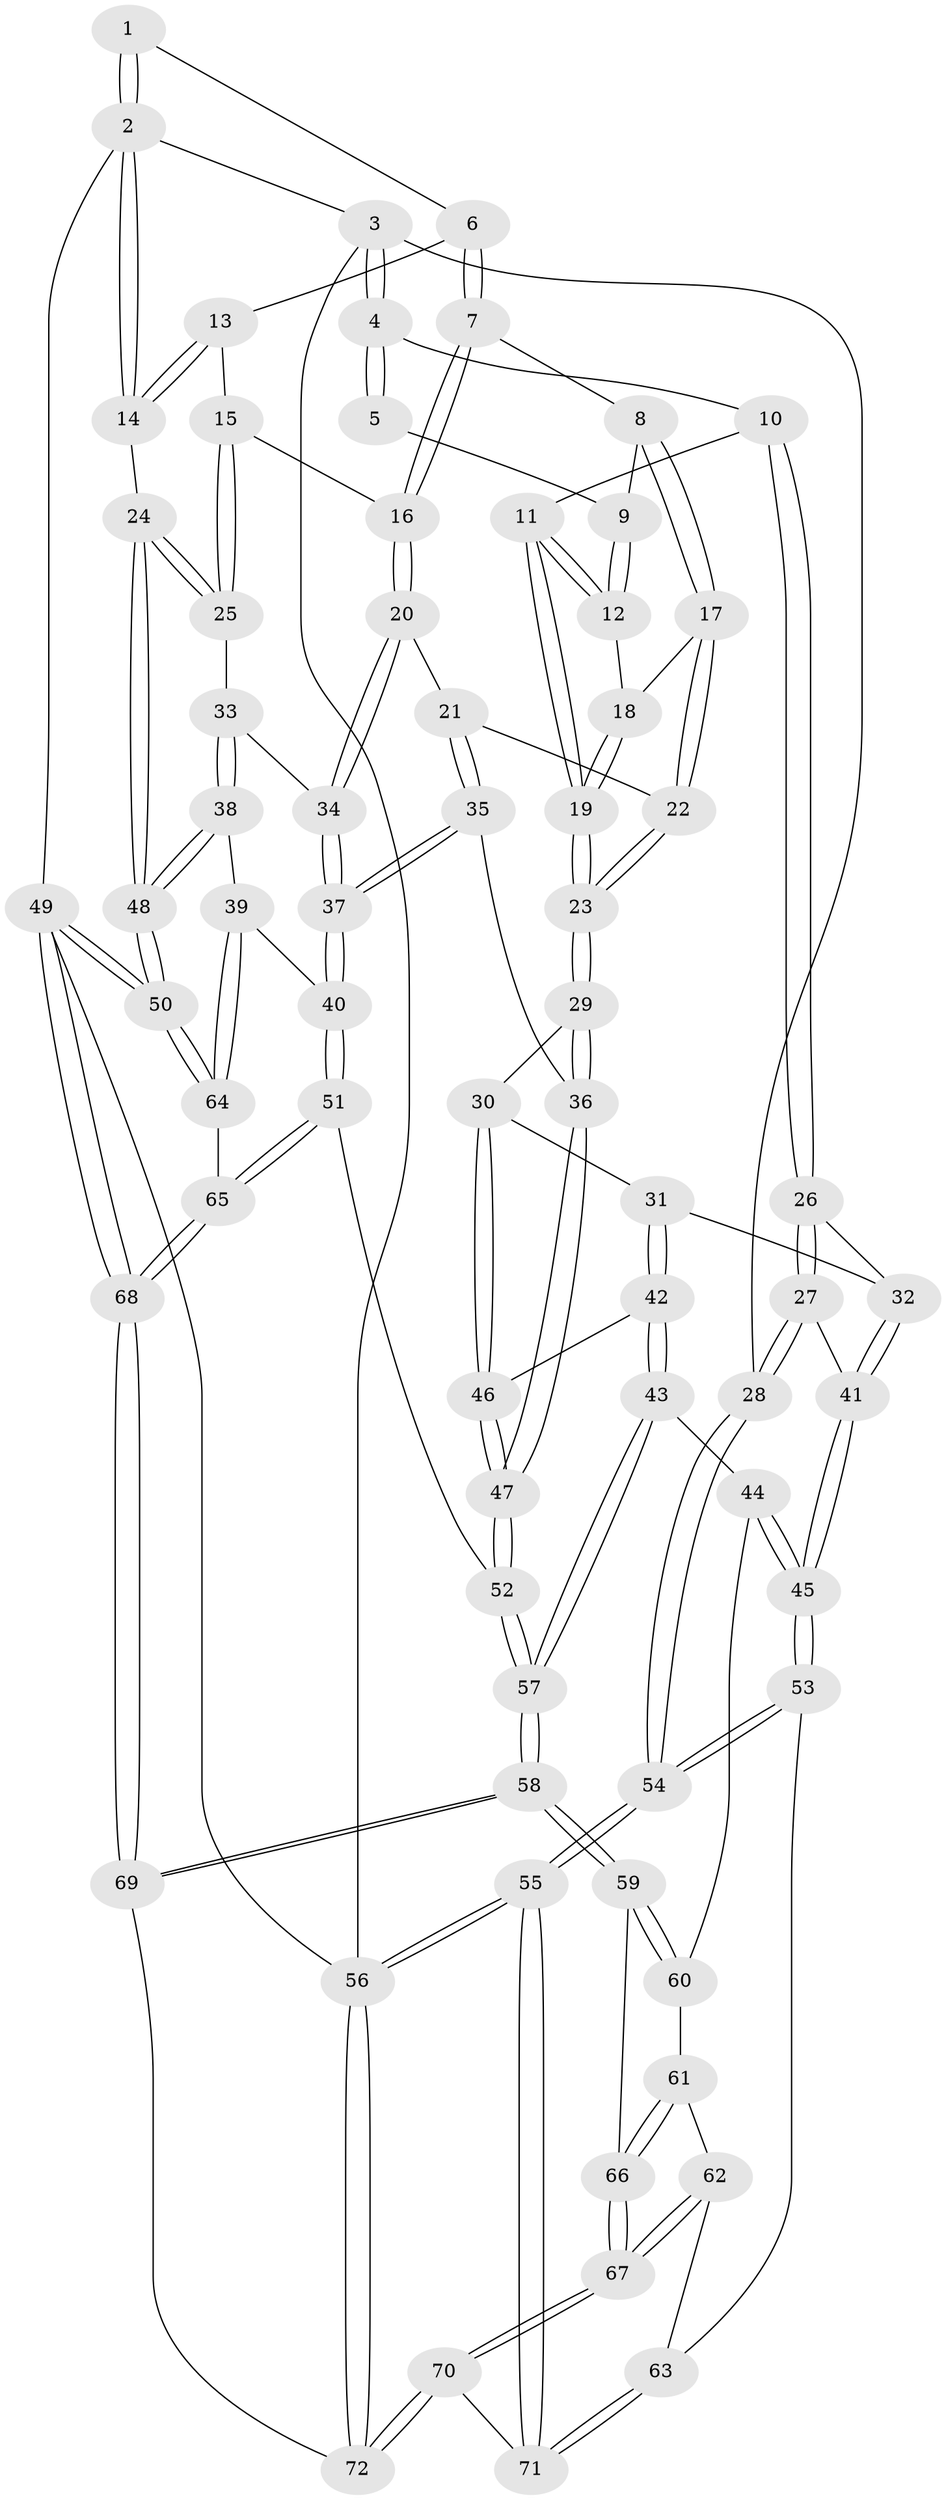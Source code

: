 // coarse degree distribution, {5: 0.13636363636363635, 4: 0.45454545454545453, 2: 0.045454545454545456, 3: 0.3181818181818182, 6: 0.045454545454545456}
// Generated by graph-tools (version 1.1) at 2025/21/03/04/25 18:21:13]
// undirected, 72 vertices, 177 edges
graph export_dot {
graph [start="1"]
  node [color=gray90,style=filled];
  1 [pos="+0.6621927915736853+0"];
  2 [pos="+1+0"];
  3 [pos="+0+0"];
  4 [pos="+0+0"];
  5 [pos="+0.5136168224232055+0"];
  6 [pos="+0.7345847255103166+0.0331435949715258"];
  7 [pos="+0.7072276911122768+0.14133739740344586"];
  8 [pos="+0.5417737940460241+0.14484222298513316"];
  9 [pos="+0.5024151908761496+0"];
  10 [pos="+0.218540700108071+0.16376568179723333"];
  11 [pos="+0.2833345558761497+0.16688504908671456"];
  12 [pos="+0.37710888933878767+0.14093372920384234"];
  13 [pos="+0.8492268327891149+0.07899612385000965"];
  14 [pos="+1+0.17523717774383443"];
  15 [pos="+0.8105965256387452+0.2276707730983529"];
  16 [pos="+0.7292838633620012+0.23455435981747796"];
  17 [pos="+0.5223847579974741+0.17631724540179863"];
  18 [pos="+0.42164201007605234+0.16673045911645068"];
  19 [pos="+0.4311363282998799+0.3365046061465301"];
  20 [pos="+0.7174420287226814+0.25935850575247343"];
  21 [pos="+0.6718021122907978+0.29945593843308627"];
  22 [pos="+0.5326361060790452+0.2227006775814189"];
  23 [pos="+0.43869765349570916+0.3526047870420646"];
  24 [pos="+1+0.2145555363136584"];
  25 [pos="+1+0.235802136820855"];
  26 [pos="+0.18768797351133287+0.2887747067519771"];
  27 [pos="+0+0.38412532934487703"];
  28 [pos="+0+0.3762930623522864"];
  29 [pos="+0.43770427393278727+0.3711045913770653"];
  30 [pos="+0.4373544864305099+0.37125728385361934"];
  31 [pos="+0.26445588497583167+0.3770420072314596"];
  32 [pos="+0.2609185197215962+0.37553397681372913"];
  33 [pos="+0.881584499290708+0.3892440408078945"];
  34 [pos="+0.8294393654265892+0.37091632564876215"];
  35 [pos="+0.6189203103241671+0.4431160569560496"];
  36 [pos="+0.5733455279194167+0.4509233746163578"];
  37 [pos="+0.6619348673365574+0.47440434896697137"];
  38 [pos="+0.8203037421588633+0.5991926046454642"];
  39 [pos="+0.8075119416942633+0.6076460788198363"];
  40 [pos="+0.7809104252720679+0.6037790701706192"];
  41 [pos="+0.15134893759828014+0.5417436065225057"];
  42 [pos="+0.3233801574382482+0.576004082223166"];
  43 [pos="+0.25164611747394644+0.6325667818424042"];
  44 [pos="+0.24763443659876913+0.6343511745728805"];
  45 [pos="+0.1833125176571082+0.6416071189654098"];
  46 [pos="+0.34259016451215846+0.571376155412765"];
  47 [pos="+0.4860191271588319+0.6051614276280013"];
  48 [pos="+1+0.5439907649816981"];
  49 [pos="+1+1"];
  50 [pos="+1+0.8867542322816745"];
  51 [pos="+0.6704222804829583+0.692197885505164"];
  52 [pos="+0.5256144701552476+0.7295769355231527"];
  53 [pos="+0.09286302398814769+0.7389632422173464"];
  54 [pos="+0+0.8985698442988869"];
  55 [pos="+0+1"];
  56 [pos="+0+1"];
  57 [pos="+0.5030262780598784+0.7740493483516856"];
  58 [pos="+0.49946632892828563+0.7886910204260891"];
  59 [pos="+0.45898999675883534+0.7924568109799003"];
  60 [pos="+0.30825627387896787+0.7376184516590882"];
  61 [pos="+0.3114740229284216+0.8028878606270136"];
  62 [pos="+0.30016456932695396+0.812459163718164"];
  63 [pos="+0.19962268632086702+0.8069691218690787"];
  64 [pos="+0.8967600070948425+0.839045411615607"];
  65 [pos="+0.7486520145583018+0.9684493499816568"];
  66 [pos="+0.3919784345584083+0.8114335823185188"];
  67 [pos="+0.3123719432460207+0.8957129791341235"];
  68 [pos="+0.6211849606213451+1"];
  69 [pos="+0.5836209419154623+1"];
  70 [pos="+0.30496271560803284+0.9233586761117304"];
  71 [pos="+0.27351661702815533+0.9207120191958345"];
  72 [pos="+0.5669828013520418+1"];
  1 -- 2;
  1 -- 2;
  1 -- 6;
  2 -- 3;
  2 -- 14;
  2 -- 14;
  2 -- 49;
  3 -- 4;
  3 -- 4;
  3 -- 28;
  3 -- 56;
  4 -- 5;
  4 -- 5;
  4 -- 10;
  5 -- 9;
  6 -- 7;
  6 -- 7;
  6 -- 13;
  7 -- 8;
  7 -- 16;
  7 -- 16;
  8 -- 9;
  8 -- 17;
  8 -- 17;
  9 -- 12;
  9 -- 12;
  10 -- 11;
  10 -- 26;
  10 -- 26;
  11 -- 12;
  11 -- 12;
  11 -- 19;
  11 -- 19;
  12 -- 18;
  13 -- 14;
  13 -- 14;
  13 -- 15;
  14 -- 24;
  15 -- 16;
  15 -- 25;
  15 -- 25;
  16 -- 20;
  16 -- 20;
  17 -- 18;
  17 -- 22;
  17 -- 22;
  18 -- 19;
  18 -- 19;
  19 -- 23;
  19 -- 23;
  20 -- 21;
  20 -- 34;
  20 -- 34;
  21 -- 22;
  21 -- 35;
  21 -- 35;
  22 -- 23;
  22 -- 23;
  23 -- 29;
  23 -- 29;
  24 -- 25;
  24 -- 25;
  24 -- 48;
  24 -- 48;
  25 -- 33;
  26 -- 27;
  26 -- 27;
  26 -- 32;
  27 -- 28;
  27 -- 28;
  27 -- 41;
  28 -- 54;
  28 -- 54;
  29 -- 30;
  29 -- 36;
  29 -- 36;
  30 -- 31;
  30 -- 46;
  30 -- 46;
  31 -- 32;
  31 -- 42;
  31 -- 42;
  32 -- 41;
  32 -- 41;
  33 -- 34;
  33 -- 38;
  33 -- 38;
  34 -- 37;
  34 -- 37;
  35 -- 36;
  35 -- 37;
  35 -- 37;
  36 -- 47;
  36 -- 47;
  37 -- 40;
  37 -- 40;
  38 -- 39;
  38 -- 48;
  38 -- 48;
  39 -- 40;
  39 -- 64;
  39 -- 64;
  40 -- 51;
  40 -- 51;
  41 -- 45;
  41 -- 45;
  42 -- 43;
  42 -- 43;
  42 -- 46;
  43 -- 44;
  43 -- 57;
  43 -- 57;
  44 -- 45;
  44 -- 45;
  44 -- 60;
  45 -- 53;
  45 -- 53;
  46 -- 47;
  46 -- 47;
  47 -- 52;
  47 -- 52;
  48 -- 50;
  48 -- 50;
  49 -- 50;
  49 -- 50;
  49 -- 68;
  49 -- 68;
  49 -- 56;
  50 -- 64;
  50 -- 64;
  51 -- 52;
  51 -- 65;
  51 -- 65;
  52 -- 57;
  52 -- 57;
  53 -- 54;
  53 -- 54;
  53 -- 63;
  54 -- 55;
  54 -- 55;
  55 -- 56;
  55 -- 56;
  55 -- 71;
  55 -- 71;
  56 -- 72;
  56 -- 72;
  57 -- 58;
  57 -- 58;
  58 -- 59;
  58 -- 59;
  58 -- 69;
  58 -- 69;
  59 -- 60;
  59 -- 60;
  59 -- 66;
  60 -- 61;
  61 -- 62;
  61 -- 66;
  61 -- 66;
  62 -- 63;
  62 -- 67;
  62 -- 67;
  63 -- 71;
  63 -- 71;
  64 -- 65;
  65 -- 68;
  65 -- 68;
  66 -- 67;
  66 -- 67;
  67 -- 70;
  67 -- 70;
  68 -- 69;
  68 -- 69;
  69 -- 72;
  70 -- 71;
  70 -- 72;
  70 -- 72;
}
